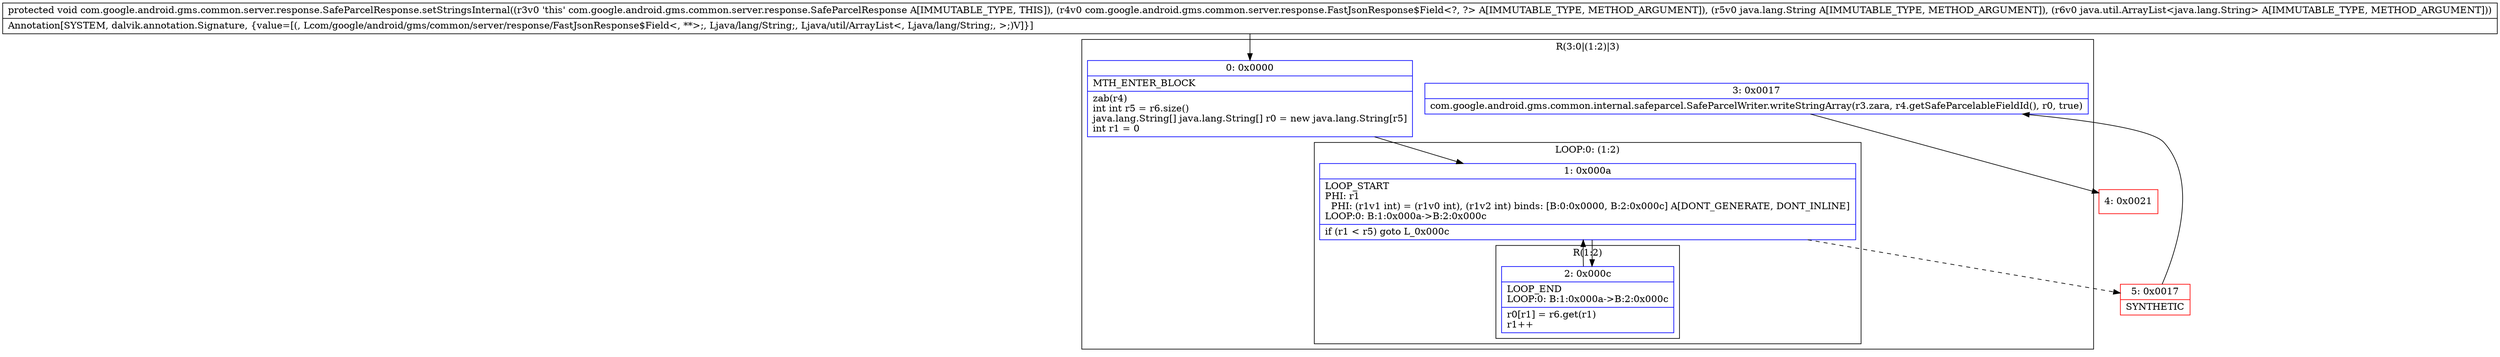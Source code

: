 digraph "CFG forcom.google.android.gms.common.server.response.SafeParcelResponse.setStringsInternal(Lcom\/google\/android\/gms\/common\/server\/response\/FastJsonResponse$Field;Ljava\/lang\/String;Ljava\/util\/ArrayList;)V" {
subgraph cluster_Region_873960621 {
label = "R(3:0|(1:2)|3)";
node [shape=record,color=blue];
Node_0 [shape=record,label="{0\:\ 0x0000|MTH_ENTER_BLOCK\l|zab(r4)\lint int r5 = r6.size()\ljava.lang.String[] java.lang.String[] r0 = new java.lang.String[r5]\lint r1 = 0\l}"];
subgraph cluster_LoopRegion_360980132 {
label = "LOOP:0: (1:2)";
node [shape=record,color=blue];
Node_1 [shape=record,label="{1\:\ 0x000a|LOOP_START\lPHI: r1 \l  PHI: (r1v1 int) = (r1v0 int), (r1v2 int) binds: [B:0:0x0000, B:2:0x000c] A[DONT_GENERATE, DONT_INLINE]\lLOOP:0: B:1:0x000a\-\>B:2:0x000c\l|if (r1 \< r5) goto L_0x000c\l}"];
subgraph cluster_Region_609422390 {
label = "R(1:2)";
node [shape=record,color=blue];
Node_2 [shape=record,label="{2\:\ 0x000c|LOOP_END\lLOOP:0: B:1:0x000a\-\>B:2:0x000c\l|r0[r1] = r6.get(r1)\lr1++\l}"];
}
}
Node_3 [shape=record,label="{3\:\ 0x0017|com.google.android.gms.common.internal.safeparcel.SafeParcelWriter.writeStringArray(r3.zara, r4.getSafeParcelableFieldId(), r0, true)\l}"];
}
Node_4 [shape=record,color=red,label="{4\:\ 0x0021}"];
Node_5 [shape=record,color=red,label="{5\:\ 0x0017|SYNTHETIC\l}"];
MethodNode[shape=record,label="{protected void com.google.android.gms.common.server.response.SafeParcelResponse.setStringsInternal((r3v0 'this' com.google.android.gms.common.server.response.SafeParcelResponse A[IMMUTABLE_TYPE, THIS]), (r4v0 com.google.android.gms.common.server.response.FastJsonResponse$Field\<?, ?\> A[IMMUTABLE_TYPE, METHOD_ARGUMENT]), (r5v0 java.lang.String A[IMMUTABLE_TYPE, METHOD_ARGUMENT]), (r6v0 java.util.ArrayList\<java.lang.String\> A[IMMUTABLE_TYPE, METHOD_ARGUMENT]))  | Annotation[SYSTEM, dalvik.annotation.Signature, \{value=[(, Lcom\/google\/android\/gms\/common\/server\/response\/FastJsonResponse$Field\<, **\>;, Ljava\/lang\/String;, Ljava\/util\/ArrayList\<, Ljava\/lang\/String;, \>;)V]\}]\l}"];
MethodNode -> Node_0;
Node_0 -> Node_1;
Node_1 -> Node_2;
Node_1 -> Node_5[style=dashed];
Node_2 -> Node_1;
Node_3 -> Node_4;
Node_5 -> Node_3;
}

